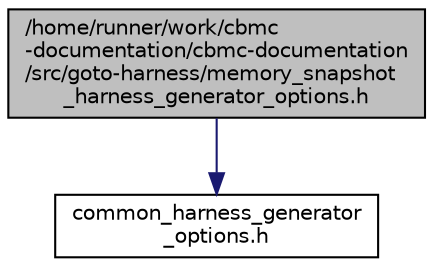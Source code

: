 digraph "/home/runner/work/cbmc-documentation/cbmc-documentation/src/goto-harness/memory_snapshot_harness_generator_options.h"
{
 // LATEX_PDF_SIZE
  bgcolor="transparent";
  edge [fontname="Helvetica",fontsize="10",labelfontname="Helvetica",labelfontsize="10"];
  node [fontname="Helvetica",fontsize="10",shape=record];
  Node1 [label="/home/runner/work/cbmc\l-documentation/cbmc-documentation\l/src/goto-harness/memory_snapshot\l_harness_generator_options.h",height=0.2,width=0.4,color="black", fillcolor="grey75", style="filled", fontcolor="black",tooltip=" "];
  Node1 -> Node2 [color="midnightblue",fontsize="10",style="solid",fontname="Helvetica"];
  Node2 [label="common_harness_generator\l_options.h",height=0.2,width=0.4,color="black",URL="$common__harness__generator__options_8h.html",tooltip=" "];
}
